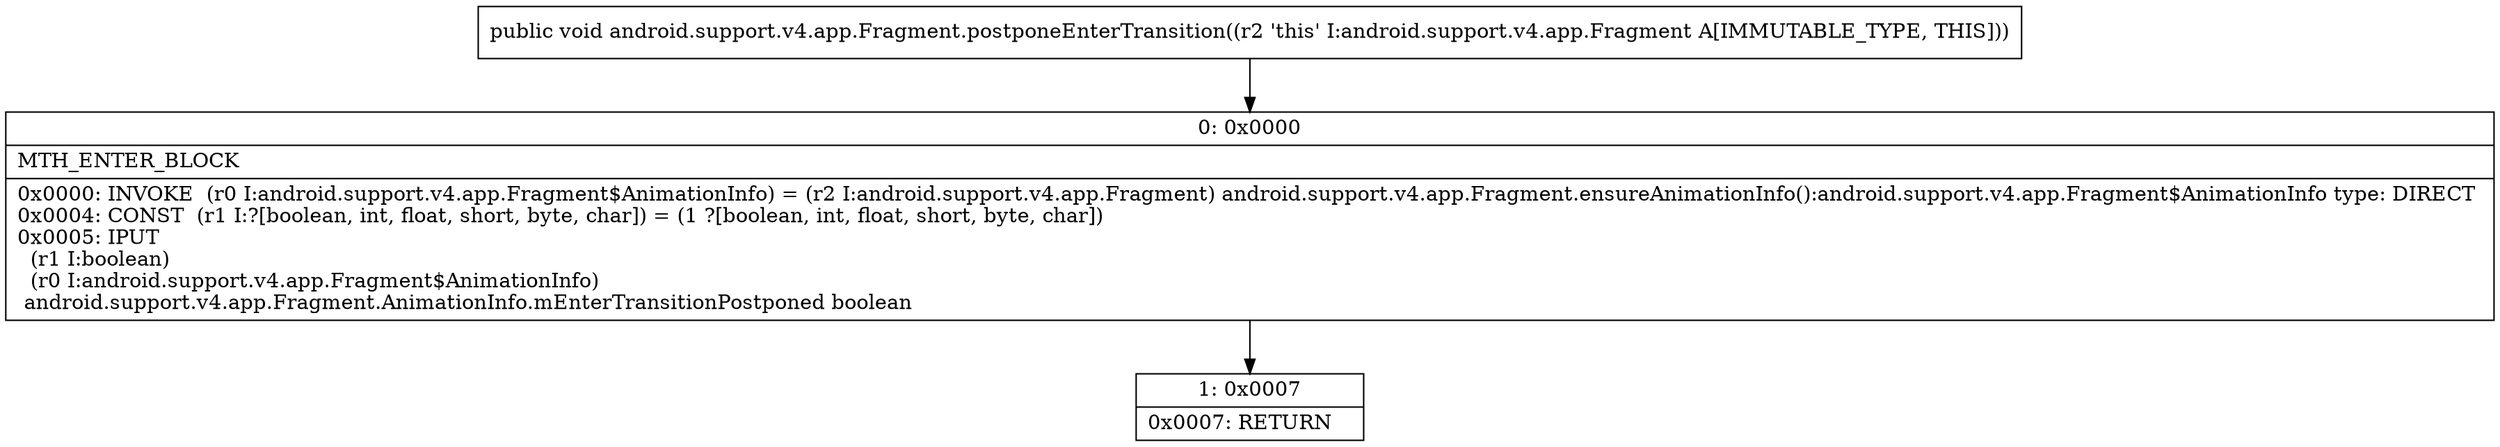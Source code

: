 digraph "CFG forandroid.support.v4.app.Fragment.postponeEnterTransition()V" {
Node_0 [shape=record,label="{0\:\ 0x0000|MTH_ENTER_BLOCK\l|0x0000: INVOKE  (r0 I:android.support.v4.app.Fragment$AnimationInfo) = (r2 I:android.support.v4.app.Fragment) android.support.v4.app.Fragment.ensureAnimationInfo():android.support.v4.app.Fragment$AnimationInfo type: DIRECT \l0x0004: CONST  (r1 I:?[boolean, int, float, short, byte, char]) = (1 ?[boolean, int, float, short, byte, char]) \l0x0005: IPUT  \l  (r1 I:boolean)\l  (r0 I:android.support.v4.app.Fragment$AnimationInfo)\l android.support.v4.app.Fragment.AnimationInfo.mEnterTransitionPostponed boolean \l}"];
Node_1 [shape=record,label="{1\:\ 0x0007|0x0007: RETURN   \l}"];
MethodNode[shape=record,label="{public void android.support.v4.app.Fragment.postponeEnterTransition((r2 'this' I:android.support.v4.app.Fragment A[IMMUTABLE_TYPE, THIS])) }"];
MethodNode -> Node_0;
Node_0 -> Node_1;
}

